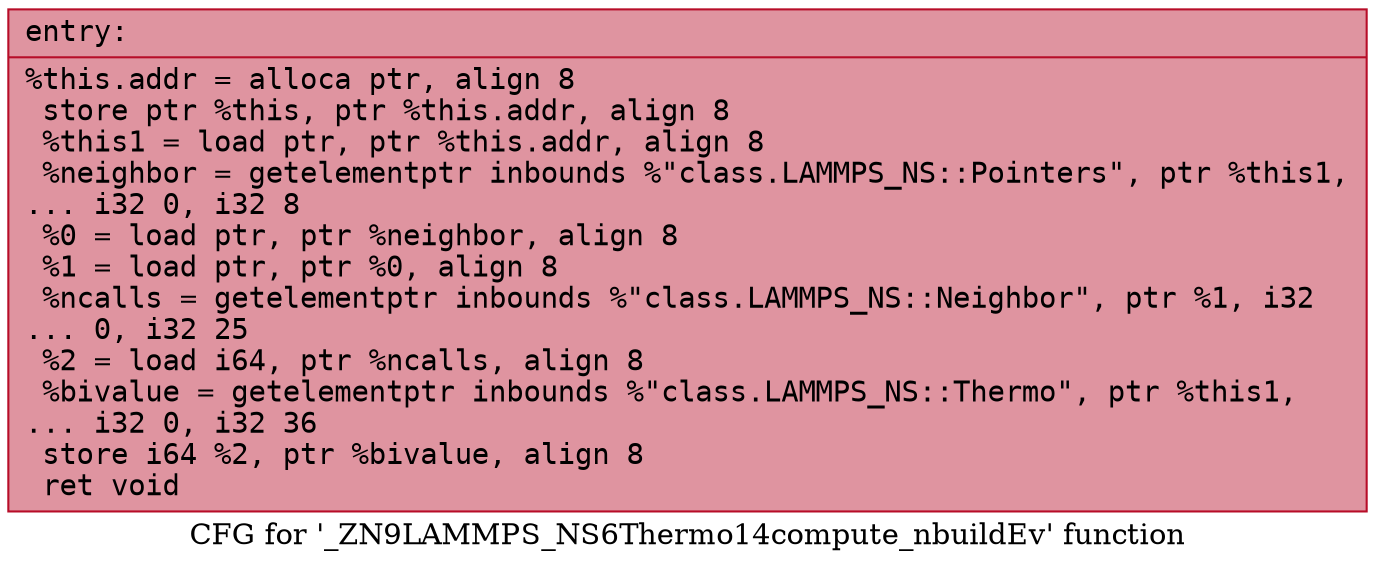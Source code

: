 digraph "CFG for '_ZN9LAMMPS_NS6Thermo14compute_nbuildEv' function" {
	label="CFG for '_ZN9LAMMPS_NS6Thermo14compute_nbuildEv' function";

	Node0x55bd4050ac30 [shape=record,color="#b70d28ff", style=filled, fillcolor="#b70d2870" fontname="Courier",label="{entry:\l|  %this.addr = alloca ptr, align 8\l  store ptr %this, ptr %this.addr, align 8\l  %this1 = load ptr, ptr %this.addr, align 8\l  %neighbor = getelementptr inbounds %\"class.LAMMPS_NS::Pointers\", ptr %this1,\l... i32 0, i32 8\l  %0 = load ptr, ptr %neighbor, align 8\l  %1 = load ptr, ptr %0, align 8\l  %ncalls = getelementptr inbounds %\"class.LAMMPS_NS::Neighbor\", ptr %1, i32\l... 0, i32 25\l  %2 = load i64, ptr %ncalls, align 8\l  %bivalue = getelementptr inbounds %\"class.LAMMPS_NS::Thermo\", ptr %this1,\l... i32 0, i32 36\l  store i64 %2, ptr %bivalue, align 8\l  ret void\l}"];
}
